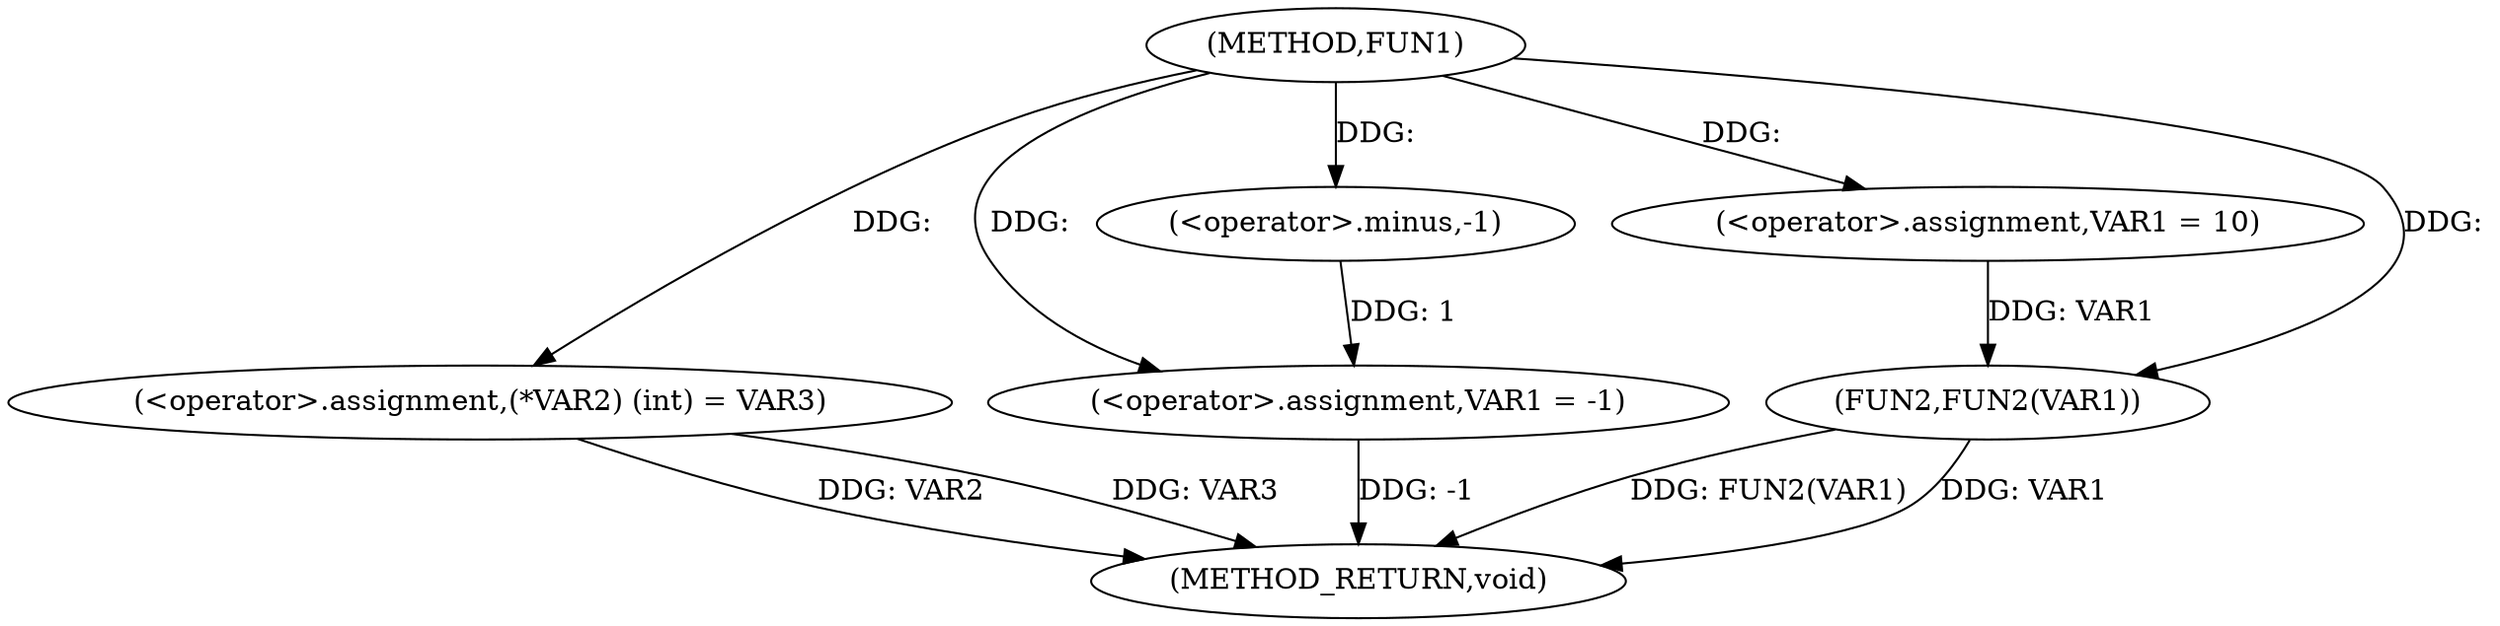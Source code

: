 digraph FUN1 {  
"1000100" [label = "(METHOD,FUN1)" ]
"1000116" [label = "(METHOD_RETURN,void)" ]
"1000104" [label = "(<operator>.assignment,(*VAR2) (int) = VAR3)" ]
"1000107" [label = "(<operator>.assignment,VAR1 = -1)" ]
"1000109" [label = "(<operator>.minus,-1)" ]
"1000111" [label = "(<operator>.assignment,VAR1 = 10)" ]
"1000114" [label = "(FUN2,FUN2(VAR1))" ]
  "1000104" -> "1000116"  [ label = "DDG: VAR2"] 
  "1000114" -> "1000116"  [ label = "DDG: FUN2(VAR1)"] 
  "1000114" -> "1000116"  [ label = "DDG: VAR1"] 
  "1000104" -> "1000116"  [ label = "DDG: VAR3"] 
  "1000107" -> "1000116"  [ label = "DDG: -1"] 
  "1000100" -> "1000104"  [ label = "DDG: "] 
  "1000109" -> "1000107"  [ label = "DDG: 1"] 
  "1000100" -> "1000107"  [ label = "DDG: "] 
  "1000100" -> "1000109"  [ label = "DDG: "] 
  "1000100" -> "1000111"  [ label = "DDG: "] 
  "1000111" -> "1000114"  [ label = "DDG: VAR1"] 
  "1000100" -> "1000114"  [ label = "DDG: "] 
}
